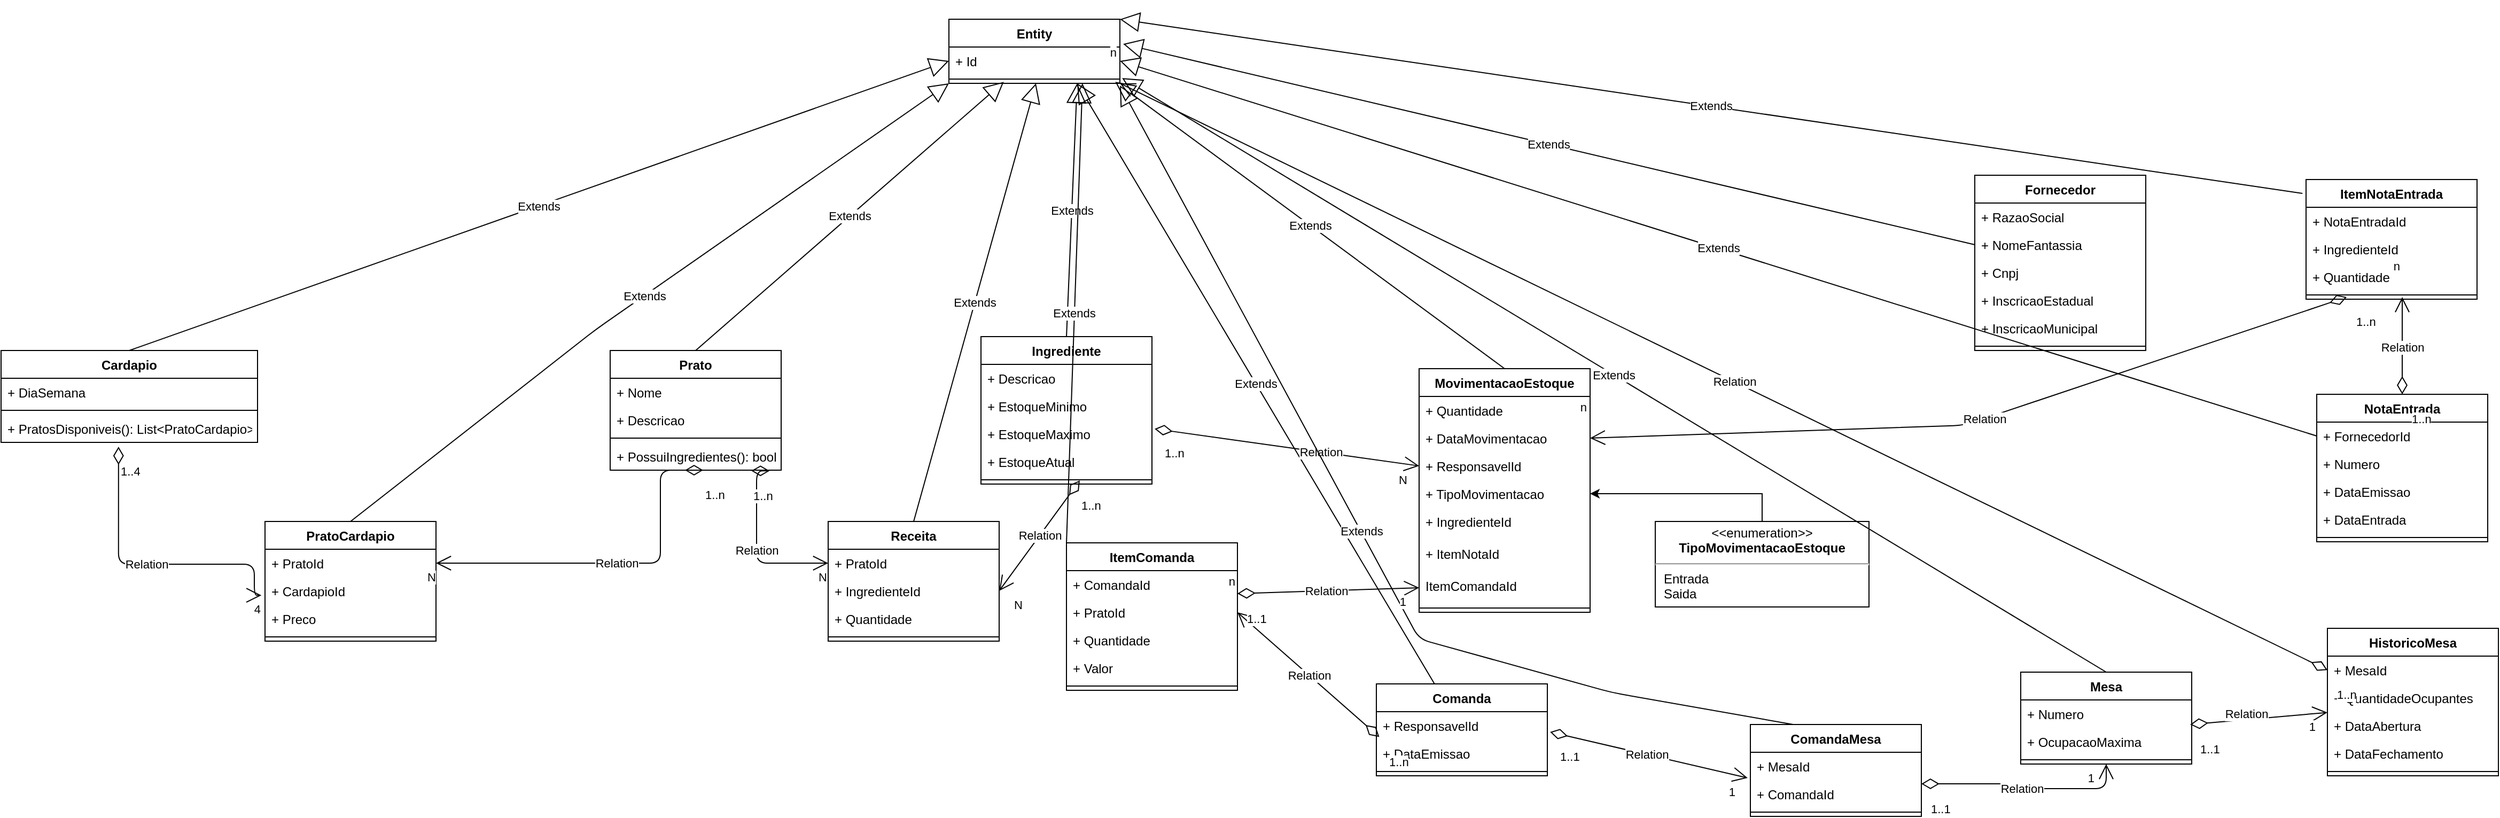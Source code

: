 <mxfile version="15.3.5" type="device"><diagram id="rMJoi7w0NQH9MqnP6qDd" name="Page-1"><mxGraphModel dx="2674" dy="790" grid="1" gridSize="10" guides="1" tooltips="1" connect="1" arrows="1" fold="1" page="1" pageScale="1" pageWidth="827" pageHeight="1169" math="0" shadow="0"><root><mxCell id="0"/><mxCell id="1" parent="0"/><mxCell id="YbB6hDRWj_vecvw82hX0-55" value="Extends" style="endArrow=block;endSize=16;endFill=0;html=1;" edge="1" parent="1" source="YbB6hDRWj_vecvw82hX0-1"><mxGeometry width="160" relative="1" as="geometry"><mxPoint x="941" y="714" as="sourcePoint"/><mxPoint x="600" y="210" as="targetPoint"/><Array as="points"/></mxGeometry></mxCell><mxCell id="yycYmCl0UUGsiGTjNcA1-1" value="Cardapio" style="swimlane;fontStyle=1;align=center;verticalAlign=top;childLayout=stackLayout;horizontal=1;startSize=26;horizontalStack=0;resizeParent=1;resizeParentMax=0;resizeLast=0;collapsible=1;marginBottom=0;" parent="1" vertex="1"><mxGeometry x="-407" y="460" width="240" height="86" as="geometry"/></mxCell><mxCell id="yycYmCl0UUGsiGTjNcA1-2" value="+ DiaSemana" style="text;strokeColor=none;fillColor=none;align=left;verticalAlign=top;spacingLeft=4;spacingRight=4;overflow=hidden;rotatable=0;points=[[0,0.5],[1,0.5]];portConstraint=eastwest;" parent="yycYmCl0UUGsiGTjNcA1-1" vertex="1"><mxGeometry y="26" width="240" height="26" as="geometry"/></mxCell><mxCell id="yycYmCl0UUGsiGTjNcA1-3" value="" style="line;strokeWidth=1;fillColor=none;align=left;verticalAlign=middle;spacingTop=-1;spacingLeft=3;spacingRight=3;rotatable=0;labelPosition=right;points=[];portConstraint=eastwest;" parent="yycYmCl0UUGsiGTjNcA1-1" vertex="1"><mxGeometry y="52" width="240" height="8" as="geometry"/></mxCell><mxCell id="yycYmCl0UUGsiGTjNcA1-4" value="+ PratosDisponiveis(): List&lt;PratoCardapio&gt;" style="text;strokeColor=none;fillColor=none;align=left;verticalAlign=top;spacingLeft=4;spacingRight=4;overflow=hidden;rotatable=0;points=[[0,0.5],[1,0.5]];portConstraint=eastwest;" parent="yycYmCl0UUGsiGTjNcA1-1" vertex="1"><mxGeometry y="60" width="240" height="26" as="geometry"/></mxCell><mxCell id="yycYmCl0UUGsiGTjNcA1-5" value="PratoCardapio" style="swimlane;fontStyle=1;align=center;verticalAlign=top;childLayout=stackLayout;horizontal=1;startSize=26;horizontalStack=0;resizeParent=1;resizeParentMax=0;resizeLast=0;collapsible=1;marginBottom=0;" parent="1" vertex="1"><mxGeometry x="-160" y="620" width="160" height="112" as="geometry"/></mxCell><mxCell id="yycYmCl0UUGsiGTjNcA1-6" value="+ PratoId" style="text;strokeColor=none;fillColor=none;align=left;verticalAlign=top;spacingLeft=4;spacingRight=4;overflow=hidden;rotatable=0;points=[[0,0.5],[1,0.5]];portConstraint=eastwest;" parent="yycYmCl0UUGsiGTjNcA1-5" vertex="1"><mxGeometry y="26" width="160" height="26" as="geometry"/></mxCell><mxCell id="yycYmCl0UUGsiGTjNcA1-37" value="+ CardapioId" style="text;strokeColor=none;fillColor=none;align=left;verticalAlign=top;spacingLeft=4;spacingRight=4;overflow=hidden;rotatable=0;points=[[0,0.5],[1,0.5]];portConstraint=eastwest;" parent="yycYmCl0UUGsiGTjNcA1-5" vertex="1"><mxGeometry y="52" width="160" height="26" as="geometry"/></mxCell><mxCell id="yycYmCl0UUGsiGTjNcA1-38" value="+ Preco" style="text;strokeColor=none;fillColor=none;align=left;verticalAlign=top;spacingLeft=4;spacingRight=4;overflow=hidden;rotatable=0;points=[[0,0.5],[1,0.5]];portConstraint=eastwest;" parent="yycYmCl0UUGsiGTjNcA1-5" vertex="1"><mxGeometry y="78" width="160" height="26" as="geometry"/></mxCell><mxCell id="yycYmCl0UUGsiGTjNcA1-7" value="" style="line;strokeWidth=1;fillColor=none;align=left;verticalAlign=middle;spacingTop=-1;spacingLeft=3;spacingRight=3;rotatable=0;labelPosition=right;points=[];portConstraint=eastwest;" parent="yycYmCl0UUGsiGTjNcA1-5" vertex="1"><mxGeometry y="104" width="160" height="8" as="geometry"/></mxCell><mxCell id="yycYmCl0UUGsiGTjNcA1-9" value="Prato" style="swimlane;fontStyle=1;align=center;verticalAlign=top;childLayout=stackLayout;horizontal=1;startSize=26;horizontalStack=0;resizeParent=1;resizeParentMax=0;resizeLast=0;collapsible=1;marginBottom=0;" parent="1" vertex="1"><mxGeometry x="163" y="460" width="160" height="112" as="geometry"/></mxCell><mxCell id="yycYmCl0UUGsiGTjNcA1-10" value="+ Nome" style="text;strokeColor=none;fillColor=none;align=left;verticalAlign=top;spacingLeft=4;spacingRight=4;overflow=hidden;rotatable=0;points=[[0,0.5],[1,0.5]];portConstraint=eastwest;" parent="yycYmCl0UUGsiGTjNcA1-9" vertex="1"><mxGeometry y="26" width="160" height="26" as="geometry"/></mxCell><mxCell id="yycYmCl0UUGsiGTjNcA1-43" value="+ Descricao" style="text;strokeColor=none;fillColor=none;align=left;verticalAlign=top;spacingLeft=4;spacingRight=4;overflow=hidden;rotatable=0;points=[[0,0.5],[1,0.5]];portConstraint=eastwest;" parent="yycYmCl0UUGsiGTjNcA1-9" vertex="1"><mxGeometry y="52" width="160" height="26" as="geometry"/></mxCell><mxCell id="yycYmCl0UUGsiGTjNcA1-11" value="" style="line;strokeWidth=1;fillColor=none;align=left;verticalAlign=middle;spacingTop=-1;spacingLeft=3;spacingRight=3;rotatable=0;labelPosition=right;points=[];portConstraint=eastwest;" parent="yycYmCl0UUGsiGTjNcA1-9" vertex="1"><mxGeometry y="78" width="160" height="8" as="geometry"/></mxCell><mxCell id="yycYmCl0UUGsiGTjNcA1-12" value="+ PossuiIngredientes(): bool" style="text;strokeColor=none;fillColor=none;align=left;verticalAlign=top;spacingLeft=4;spacingRight=4;overflow=hidden;rotatable=0;points=[[0,0.5],[1,0.5]];portConstraint=eastwest;" parent="yycYmCl0UUGsiGTjNcA1-9" vertex="1"><mxGeometry y="86" width="160" height="26" as="geometry"/></mxCell><mxCell id="yycYmCl0UUGsiGTjNcA1-13" value="Receita" style="swimlane;fontStyle=1;align=center;verticalAlign=top;childLayout=stackLayout;horizontal=1;startSize=26;horizontalStack=0;resizeParent=1;resizeParentMax=0;resizeLast=0;collapsible=1;marginBottom=0;" parent="1" vertex="1"><mxGeometry x="367" y="620" width="160" height="112" as="geometry"/></mxCell><mxCell id="yycYmCl0UUGsiGTjNcA1-14" value="+ PratoId" style="text;strokeColor=none;fillColor=none;align=left;verticalAlign=top;spacingLeft=4;spacingRight=4;overflow=hidden;rotatable=0;points=[[0,0.5],[1,0.5]];portConstraint=eastwest;" parent="yycYmCl0UUGsiGTjNcA1-13" vertex="1"><mxGeometry y="26" width="160" height="26" as="geometry"/></mxCell><mxCell id="yycYmCl0UUGsiGTjNcA1-44" value="+ IngredienteId" style="text;strokeColor=none;fillColor=none;align=left;verticalAlign=top;spacingLeft=4;spacingRight=4;overflow=hidden;rotatable=0;points=[[0,0.5],[1,0.5]];portConstraint=eastwest;" parent="yycYmCl0UUGsiGTjNcA1-13" vertex="1"><mxGeometry y="52" width="160" height="26" as="geometry"/></mxCell><mxCell id="yycYmCl0UUGsiGTjNcA1-45" value="+ Quantidade" style="text;strokeColor=none;fillColor=none;align=left;verticalAlign=top;spacingLeft=4;spacingRight=4;overflow=hidden;rotatable=0;points=[[0,0.5],[1,0.5]];portConstraint=eastwest;" parent="yycYmCl0UUGsiGTjNcA1-13" vertex="1"><mxGeometry y="78" width="160" height="26" as="geometry"/></mxCell><mxCell id="yycYmCl0UUGsiGTjNcA1-15" value="" style="line;strokeWidth=1;fillColor=none;align=left;verticalAlign=middle;spacingTop=-1;spacingLeft=3;spacingRight=3;rotatable=0;labelPosition=right;points=[];portConstraint=eastwest;" parent="yycYmCl0UUGsiGTjNcA1-13" vertex="1"><mxGeometry y="104" width="160" height="8" as="geometry"/></mxCell><mxCell id="yycYmCl0UUGsiGTjNcA1-17" value="Ingrediente" style="swimlane;fontStyle=1;align=center;verticalAlign=top;childLayout=stackLayout;horizontal=1;startSize=26;horizontalStack=0;resizeParent=1;resizeParentMax=0;resizeLast=0;collapsible=1;marginBottom=0;" parent="1" vertex="1"><mxGeometry x="510" y="447" width="160" height="138" as="geometry"/></mxCell><mxCell id="yycYmCl0UUGsiGTjNcA1-18" value="+ Descricao" style="text;strokeColor=none;fillColor=none;align=left;verticalAlign=top;spacingLeft=4;spacingRight=4;overflow=hidden;rotatable=0;points=[[0,0.5],[1,0.5]];portConstraint=eastwest;" parent="yycYmCl0UUGsiGTjNcA1-17" vertex="1"><mxGeometry y="26" width="160" height="26" as="geometry"/></mxCell><mxCell id="yycYmCl0UUGsiGTjNcA1-52" value="+ EstoqueMinimo" style="text;strokeColor=none;fillColor=none;align=left;verticalAlign=top;spacingLeft=4;spacingRight=4;overflow=hidden;rotatable=0;points=[[0,0.5],[1,0.5]];portConstraint=eastwest;" parent="yycYmCl0UUGsiGTjNcA1-17" vertex="1"><mxGeometry y="52" width="160" height="26" as="geometry"/></mxCell><mxCell id="yycYmCl0UUGsiGTjNcA1-53" value="+ EstoqueMaximo" style="text;strokeColor=none;fillColor=none;align=left;verticalAlign=top;spacingLeft=4;spacingRight=4;overflow=hidden;rotatable=0;points=[[0,0.5],[1,0.5]];portConstraint=eastwest;" parent="yycYmCl0UUGsiGTjNcA1-17" vertex="1"><mxGeometry y="78" width="160" height="26" as="geometry"/></mxCell><mxCell id="yycYmCl0UUGsiGTjNcA1-54" value="+ EstoqueAtual" style="text;strokeColor=none;fillColor=none;align=left;verticalAlign=top;spacingLeft=4;spacingRight=4;overflow=hidden;rotatable=0;points=[[0,0.5],[1,0.5]];portConstraint=eastwest;" parent="yycYmCl0UUGsiGTjNcA1-17" vertex="1"><mxGeometry y="104" width="160" height="26" as="geometry"/></mxCell><mxCell id="yycYmCl0UUGsiGTjNcA1-19" value="" style="line;strokeWidth=1;fillColor=none;align=left;verticalAlign=middle;spacingTop=-1;spacingLeft=3;spacingRight=3;rotatable=0;labelPosition=right;points=[];portConstraint=eastwest;" parent="yycYmCl0UUGsiGTjNcA1-17" vertex="1"><mxGeometry y="130" width="160" height="8" as="geometry"/></mxCell><mxCell id="yycYmCl0UUGsiGTjNcA1-21" value="MovimentacaoEstoque" style="swimlane;fontStyle=1;align=center;verticalAlign=top;childLayout=stackLayout;horizontal=1;startSize=26;horizontalStack=0;resizeParent=1;resizeParentMax=0;resizeLast=0;collapsible=1;marginBottom=0;" parent="1" vertex="1"><mxGeometry x="920" y="477" width="160" height="228" as="geometry"/></mxCell><mxCell id="yycYmCl0UUGsiGTjNcA1-22" value="+ Quantidade" style="text;strokeColor=none;fillColor=none;align=left;verticalAlign=top;spacingLeft=4;spacingRight=4;overflow=hidden;rotatable=0;points=[[0,0.5],[1,0.5]];portConstraint=eastwest;" parent="yycYmCl0UUGsiGTjNcA1-21" vertex="1"><mxGeometry y="26" width="160" height="26" as="geometry"/></mxCell><mxCell id="yycYmCl0UUGsiGTjNcA1-57" value="+ DataMovimentacao" style="text;strokeColor=none;fillColor=none;align=left;verticalAlign=top;spacingLeft=4;spacingRight=4;overflow=hidden;rotatable=0;points=[[0,0.5],[1,0.5]];portConstraint=eastwest;" parent="yycYmCl0UUGsiGTjNcA1-21" vertex="1"><mxGeometry y="52" width="160" height="26" as="geometry"/></mxCell><mxCell id="yycYmCl0UUGsiGTjNcA1-58" value="+ ResponsavelId" style="text;strokeColor=none;fillColor=none;align=left;verticalAlign=top;spacingLeft=4;spacingRight=4;overflow=hidden;rotatable=0;points=[[0,0.5],[1,0.5]];portConstraint=eastwest;" parent="yycYmCl0UUGsiGTjNcA1-21" vertex="1"><mxGeometry y="78" width="160" height="26" as="geometry"/></mxCell><mxCell id="yycYmCl0UUGsiGTjNcA1-59" value="+ TipoMovimentacao" style="text;strokeColor=none;fillColor=none;align=left;verticalAlign=top;spacingLeft=4;spacingRight=4;overflow=hidden;rotatable=0;points=[[0,0.5],[1,0.5]];portConstraint=eastwest;" parent="yycYmCl0UUGsiGTjNcA1-21" vertex="1"><mxGeometry y="104" width="160" height="26" as="geometry"/></mxCell><mxCell id="yycYmCl0UUGsiGTjNcA1-60" value="+ IngredienteId" style="text;strokeColor=none;fillColor=none;align=left;verticalAlign=top;spacingLeft=4;spacingRight=4;overflow=hidden;rotatable=0;points=[[0,0.5],[1,0.5]];portConstraint=eastwest;" parent="yycYmCl0UUGsiGTjNcA1-21" vertex="1"><mxGeometry y="130" width="160" height="30" as="geometry"/></mxCell><mxCell id="YbB6hDRWj_vecvw82hX0-95" value="+ ItemNotaId" style="text;strokeColor=none;fillColor=none;align=left;verticalAlign=top;spacingLeft=4;spacingRight=4;overflow=hidden;rotatable=0;points=[[0,0.5],[1,0.5]];portConstraint=eastwest;" vertex="1" parent="yycYmCl0UUGsiGTjNcA1-21"><mxGeometry y="160" width="160" height="30" as="geometry"/></mxCell><mxCell id="YbB6hDRWj_vecvw82hX0-96" value="ItemComandaId" style="text;strokeColor=none;fillColor=none;align=left;verticalAlign=top;spacingLeft=4;spacingRight=4;overflow=hidden;rotatable=0;points=[[0,0.5],[1,0.5]];portConstraint=eastwest;" vertex="1" parent="yycYmCl0UUGsiGTjNcA1-21"><mxGeometry y="190" width="160" height="30" as="geometry"/></mxCell><mxCell id="yycYmCl0UUGsiGTjNcA1-23" value="" style="line;strokeWidth=1;fillColor=none;align=left;verticalAlign=middle;spacingTop=-1;spacingLeft=3;spacingRight=3;rotatable=0;labelPosition=right;points=[];portConstraint=eastwest;" parent="yycYmCl0UUGsiGTjNcA1-21" vertex="1"><mxGeometry y="220" width="160" height="8" as="geometry"/></mxCell><mxCell id="yycYmCl0UUGsiGTjNcA1-66" style="edgeStyle=orthogonalEdgeStyle;rounded=0;orthogonalLoop=1;jettySize=auto;html=1;" parent="1" source="yycYmCl0UUGsiGTjNcA1-65" target="yycYmCl0UUGsiGTjNcA1-59" edge="1"><mxGeometry relative="1" as="geometry"/></mxCell><mxCell id="yycYmCl0UUGsiGTjNcA1-65" value="&lt;p style=&quot;margin: 0px ; margin-top: 4px ; text-align: center&quot;&gt;&amp;lt;&amp;lt;enumeration&amp;gt;&amp;gt;&lt;br&gt;&lt;b&gt;TipoMovimentacaoEstoque&lt;/b&gt;&lt;/p&gt;&lt;hr&gt;&lt;p style=&quot;margin: 0px ; margin-left: 8px ; text-align: left&quot;&gt;Entrada&lt;br&gt;Saida&lt;/p&gt;" style="shape=rect;html=1;overflow=fill;whiteSpace=wrap;" parent="1" vertex="1"><mxGeometry x="1141" y="620" width="200" height="80" as="geometry"/></mxCell><mxCell id="yycYmCl0UUGsiGTjNcA1-68" value="Entity" style="swimlane;fontStyle=1;align=center;verticalAlign=top;childLayout=stackLayout;horizontal=1;startSize=26;horizontalStack=0;resizeParent=1;resizeParentMax=0;resizeLast=0;collapsible=1;marginBottom=0;" parent="1" vertex="1"><mxGeometry x="480" y="150" width="160" height="60" as="geometry"/></mxCell><mxCell id="yycYmCl0UUGsiGTjNcA1-69" value="+ Id" style="text;strokeColor=none;fillColor=none;align=left;verticalAlign=top;spacingLeft=4;spacingRight=4;overflow=hidden;rotatable=0;points=[[0,0.5],[1,0.5]];portConstraint=eastwest;" parent="yycYmCl0UUGsiGTjNcA1-68" vertex="1"><mxGeometry y="26" width="160" height="26" as="geometry"/></mxCell><mxCell id="yycYmCl0UUGsiGTjNcA1-70" value="" style="line;strokeWidth=1;fillColor=none;align=left;verticalAlign=middle;spacingTop=-1;spacingLeft=3;spacingRight=3;rotatable=0;labelPosition=right;points=[];portConstraint=eastwest;" parent="yycYmCl0UUGsiGTjNcA1-68" vertex="1"><mxGeometry y="52" width="160" height="8" as="geometry"/></mxCell><mxCell id="yycYmCl0UUGsiGTjNcA1-76" value="Extends" style="endArrow=block;endSize=16;endFill=0;html=1;entryX=0;entryY=0.5;entryDx=0;entryDy=0;exitX=0.5;exitY=0;exitDx=0;exitDy=0;" parent="1" source="yycYmCl0UUGsiGTjNcA1-1" target="yycYmCl0UUGsiGTjNcA1-69" edge="1"><mxGeometry width="160" relative="1" as="geometry"><mxPoint x="320" y="390" as="sourcePoint"/><mxPoint x="480" y="390" as="targetPoint"/></mxGeometry></mxCell><mxCell id="yycYmCl0UUGsiGTjNcA1-77" value="Extends" style="endArrow=block;endSize=16;endFill=0;html=1;exitX=0.5;exitY=0;exitDx=0;exitDy=0;entryX=0;entryY=1;entryDx=0;entryDy=0;" parent="1" source="yycYmCl0UUGsiGTjNcA1-5" edge="1" target="yycYmCl0UUGsiGTjNcA1-68"><mxGeometry width="160" relative="1" as="geometry"><mxPoint x="-120.0" y="491" as="sourcePoint"/><mxPoint x="500" y="280" as="targetPoint"/><Array as="points"><mxPoint x="150" y="440"/></Array></mxGeometry></mxCell><mxCell id="yycYmCl0UUGsiGTjNcA1-79" value="Extends" style="endArrow=block;endSize=16;endFill=0;html=1;exitX=0.5;exitY=0;exitDx=0;exitDy=0;entryX=0.321;entryY=0.821;entryDx=0;entryDy=0;entryPerimeter=0;" parent="1" source="yycYmCl0UUGsiGTjNcA1-9" target="yycYmCl0UUGsiGTjNcA1-70" edge="1"><mxGeometry width="160" relative="1" as="geometry"><mxPoint x="100" y="630" as="sourcePoint"/><mxPoint x="510" y="290" as="targetPoint"/><Array as="points"/></mxGeometry></mxCell><mxCell id="yycYmCl0UUGsiGTjNcA1-80" value="Extends" style="endArrow=block;endSize=16;endFill=0;html=1;exitX=0.5;exitY=0;exitDx=0;exitDy=0;entryX=0.509;entryY=1;entryDx=0;entryDy=0;entryPerimeter=0;" parent="1" source="yycYmCl0UUGsiGTjNcA1-13" target="yycYmCl0UUGsiGTjNcA1-70" edge="1"><mxGeometry width="160" relative="1" as="geometry"><mxPoint x="360" y="477" as="sourcePoint"/><mxPoint x="581.36" y="295.568" as="targetPoint"/><Array as="points"/></mxGeometry></mxCell><mxCell id="yycYmCl0UUGsiGTjNcA1-81" value="Extends" style="endArrow=block;endSize=16;endFill=0;html=1;exitX=0.5;exitY=0;exitDx=0;exitDy=0;entryX=0.75;entryY=1;entryDx=0;entryDy=0;" parent="1" source="yycYmCl0UUGsiGTjNcA1-17" target="yycYmCl0UUGsiGTjNcA1-68" edge="1"><mxGeometry width="160" relative="1" as="geometry"><mxPoint x="730" y="350" as="sourcePoint"/><mxPoint x="774.44" y="10" as="targetPoint"/><Array as="points"/></mxGeometry></mxCell><mxCell id="yycYmCl0UUGsiGTjNcA1-82" value="Extends" style="endArrow=block;endSize=16;endFill=0;html=1;exitX=0.5;exitY=0;exitDx=0;exitDy=0;entryX=0.973;entryY=0.821;entryDx=0;entryDy=0;entryPerimeter=0;" parent="1" source="yycYmCl0UUGsiGTjNcA1-21" target="yycYmCl0UUGsiGTjNcA1-70" edge="1"><mxGeometry width="160" relative="1" as="geometry"><mxPoint x="1010" y="450" as="sourcePoint"/><mxPoint x="870" y="280" as="targetPoint"/><Array as="points"/></mxGeometry></mxCell><mxCell id="yycYmCl0UUGsiGTjNcA1-83" value="Extends" style="endArrow=block;endSize=16;endFill=0;html=1;entryX=1;entryY=0.5;entryDx=0;entryDy=0;exitX=0;exitY=0.5;exitDx=0;exitDy=0;" parent="1" target="yycYmCl0UUGsiGTjNcA1-69" edge="1" source="YbB6hDRWj_vecvw82hX0-57"><mxGeometry width="160" relative="1" as="geometry"><mxPoint x="1270" y="530" as="sourcePoint"/><mxPoint x="804.68" y="261.568" as="targetPoint"/><Array as="points"/></mxGeometry></mxCell><mxCell id="yycYmCl0UUGsiGTjNcA1-84" value="Relation" style="endArrow=open;html=1;endSize=12;startArrow=diamondThin;startSize=14;startFill=0;entryX=-0.021;entryY=0.659;entryDx=0;entryDy=0;entryPerimeter=0;exitX=0.458;exitY=1.154;exitDx=0;exitDy=0;exitPerimeter=0;elbow=vertical;edgeStyle=orthogonalEdgeStyle;" parent="1" source="yycYmCl0UUGsiGTjNcA1-4" target="yycYmCl0UUGsiGTjNcA1-37" edge="1"><mxGeometry relative="1" as="geometry"><mxPoint x="-190" y="630" as="sourcePoint"/><mxPoint y="710" as="targetPoint"/><Array as="points"><mxPoint x="-297" y="660"/><mxPoint x="-170" y="660"/><mxPoint x="-170" y="689"/></Array></mxGeometry></mxCell><mxCell id="yycYmCl0UUGsiGTjNcA1-85" value="1..4" style="edgeLabel;resizable=0;html=1;align=left;verticalAlign=top;" parent="yycYmCl0UUGsiGTjNcA1-84" connectable="0" vertex="1"><mxGeometry x="-1" relative="1" as="geometry"><mxPoint y="10" as="offset"/></mxGeometry></mxCell><mxCell id="yycYmCl0UUGsiGTjNcA1-86" value="4" style="edgeLabel;resizable=0;html=1;align=right;verticalAlign=top;" parent="yycYmCl0UUGsiGTjNcA1-84" connectable="0" vertex="1"><mxGeometry x="1" relative="1" as="geometry"/></mxCell><mxCell id="yycYmCl0UUGsiGTjNcA1-87" value="Relation" style="endArrow=open;html=1;endSize=12;startArrow=diamondThin;startSize=14;startFill=0;edgeStyle=orthogonalEdgeStyle;entryX=1;entryY=0.5;entryDx=0;entryDy=0;" parent="1" target="yycYmCl0UUGsiGTjNcA1-6" edge="1"><mxGeometry relative="1" as="geometry"><mxPoint x="250" y="572" as="sourcePoint"/><mxPoint x="456.73" y="711.134" as="targetPoint"/><Array as="points"><mxPoint x="210" y="572"/><mxPoint x="210" y="659"/></Array></mxGeometry></mxCell><mxCell id="yycYmCl0UUGsiGTjNcA1-88" value="1..n" style="edgeLabel;resizable=0;html=1;align=left;verticalAlign=top;" parent="yycYmCl0UUGsiGTjNcA1-87" connectable="0" vertex="1"><mxGeometry x="-1" relative="1" as="geometry"><mxPoint y="10" as="offset"/></mxGeometry></mxCell><mxCell id="yycYmCl0UUGsiGTjNcA1-89" value="N" style="edgeLabel;resizable=0;html=1;align=right;verticalAlign=top;" parent="yycYmCl0UUGsiGTjNcA1-87" connectable="0" vertex="1"><mxGeometry x="1" relative="1" as="geometry"/></mxCell><mxCell id="yycYmCl0UUGsiGTjNcA1-90" value="Relation" style="endArrow=open;html=1;endSize=12;startArrow=diamondThin;startSize=14;startFill=0;edgeStyle=orthogonalEdgeStyle;exitX=0.826;exitY=1.022;exitDx=0;exitDy=0;exitPerimeter=0;" parent="1" source="yycYmCl0UUGsiGTjNcA1-12" target="yycYmCl0UUGsiGTjNcA1-14" edge="1"><mxGeometry relative="1" as="geometry"><mxPoint x="370" y="572" as="sourcePoint"/><mxPoint x="290" y="659" as="targetPoint"/><Array as="points"><mxPoint x="300" y="573"/><mxPoint x="300" y="659"/></Array></mxGeometry></mxCell><mxCell id="yycYmCl0UUGsiGTjNcA1-91" value="1..n" style="edgeLabel;resizable=0;html=1;align=left;verticalAlign=top;" parent="yycYmCl0UUGsiGTjNcA1-90" connectable="0" vertex="1"><mxGeometry x="-1" relative="1" as="geometry"><mxPoint y="10" as="offset"/></mxGeometry></mxCell><mxCell id="yycYmCl0UUGsiGTjNcA1-92" value="N" style="edgeLabel;resizable=0;html=1;align=right;verticalAlign=top;" parent="yycYmCl0UUGsiGTjNcA1-90" connectable="0" vertex="1"><mxGeometry x="1" relative="1" as="geometry"/></mxCell><mxCell id="yycYmCl0UUGsiGTjNcA1-93" value="Relation" style="endArrow=open;html=1;endSize=12;startArrow=diamondThin;startSize=14;startFill=0;entryX=1;entryY=0.5;entryDx=0;entryDy=0;exitX=0.578;exitY=0.583;exitDx=0;exitDy=0;exitPerimeter=0;" parent="1" target="yycYmCl0UUGsiGTjNcA1-44" edge="1" source="yycYmCl0UUGsiGTjNcA1-19"><mxGeometry relative="1" as="geometry"><mxPoint x="680" y="588" as="sourcePoint"/><mxPoint x="754.84" y="674.459" as="targetPoint"/></mxGeometry></mxCell><mxCell id="yycYmCl0UUGsiGTjNcA1-94" value="1..n" style="edgeLabel;resizable=0;html=1;align=left;verticalAlign=top;" parent="yycYmCl0UUGsiGTjNcA1-93" connectable="0" vertex="1"><mxGeometry x="-1" relative="1" as="geometry"><mxPoint y="10" as="offset"/></mxGeometry></mxCell><mxCell id="yycYmCl0UUGsiGTjNcA1-95" value="N" style="edgeLabel;resizable=0;html=1;align=right;verticalAlign=top;" parent="yycYmCl0UUGsiGTjNcA1-93" connectable="0" vertex="1"><mxGeometry x="1" relative="1" as="geometry"><mxPoint x="23" as="offset"/></mxGeometry></mxCell><mxCell id="yycYmCl0UUGsiGTjNcA1-96" value="Relation" style="endArrow=open;html=1;endSize=12;startArrow=diamondThin;startSize=14;startFill=0;entryX=0;entryY=0.5;entryDx=0;entryDy=0;exitX=1.016;exitY=0.321;exitDx=0;exitDy=0;exitPerimeter=0;" parent="1" edge="1" target="yycYmCl0UUGsiGTjNcA1-58" source="yycYmCl0UUGsiGTjNcA1-53"><mxGeometry x="0.252" relative="1" as="geometry"><mxPoint x="803" y="589" as="sourcePoint"/><mxPoint x="931" y="619" as="targetPoint"/><mxPoint as="offset"/></mxGeometry></mxCell><mxCell id="yycYmCl0UUGsiGTjNcA1-97" value="1..n" style="edgeLabel;resizable=0;html=1;align=left;verticalAlign=top;" parent="yycYmCl0UUGsiGTjNcA1-96" connectable="0" vertex="1"><mxGeometry x="-1" relative="1" as="geometry"><mxPoint x="7" y="10" as="offset"/></mxGeometry></mxCell><mxCell id="yycYmCl0UUGsiGTjNcA1-98" value="N" style="edgeLabel;resizable=0;html=1;align=right;verticalAlign=top;" parent="yycYmCl0UUGsiGTjNcA1-96" connectable="0" vertex="1"><mxGeometry x="1" relative="1" as="geometry"><mxPoint x="-11" as="offset"/></mxGeometry></mxCell><mxCell id="YbB6hDRWj_vecvw82hX0-1" value="Comanda" style="swimlane;fontStyle=1;align=center;verticalAlign=top;childLayout=stackLayout;horizontal=1;startSize=26;horizontalStack=0;resizeParent=1;resizeParentMax=0;resizeLast=0;collapsible=1;marginBottom=0;" vertex="1" parent="1"><mxGeometry x="880" y="772" width="160" height="86" as="geometry"/></mxCell><mxCell id="YbB6hDRWj_vecvw82hX0-2" value="+ ResponsavelId" style="text;strokeColor=none;fillColor=none;align=left;verticalAlign=top;spacingLeft=4;spacingRight=4;overflow=hidden;rotatable=0;points=[[0,0.5],[1,0.5]];portConstraint=eastwest;" vertex="1" parent="YbB6hDRWj_vecvw82hX0-1"><mxGeometry y="26" width="160" height="26" as="geometry"/></mxCell><mxCell id="YbB6hDRWj_vecvw82hX0-3" value="+ DataEmissao" style="text;strokeColor=none;fillColor=none;align=left;verticalAlign=top;spacingLeft=4;spacingRight=4;overflow=hidden;rotatable=0;points=[[0,0.5],[1,0.5]];portConstraint=eastwest;" vertex="1" parent="YbB6hDRWj_vecvw82hX0-1"><mxGeometry y="52" width="160" height="26" as="geometry"/></mxCell><mxCell id="YbB6hDRWj_vecvw82hX0-7" value="" style="line;strokeWidth=1;fillColor=none;align=left;verticalAlign=middle;spacingTop=-1;spacingLeft=3;spacingRight=3;rotatable=0;labelPosition=right;points=[];portConstraint=eastwest;" vertex="1" parent="YbB6hDRWj_vecvw82hX0-1"><mxGeometry y="78" width="160" height="8" as="geometry"/></mxCell><mxCell id="YbB6hDRWj_vecvw82hX0-8" value="ComandaMesa" style="swimlane;fontStyle=1;align=center;verticalAlign=top;childLayout=stackLayout;horizontal=1;startSize=26;horizontalStack=0;resizeParent=1;resizeParentMax=0;resizeLast=0;collapsible=1;marginBottom=0;" vertex="1" parent="1"><mxGeometry x="1230" y="810" width="160" height="86" as="geometry"/></mxCell><mxCell id="YbB6hDRWj_vecvw82hX0-9" value="+ MesaId" style="text;strokeColor=none;fillColor=none;align=left;verticalAlign=top;spacingLeft=4;spacingRight=4;overflow=hidden;rotatable=0;points=[[0,0.5],[1,0.5]];portConstraint=eastwest;" vertex="1" parent="YbB6hDRWj_vecvw82hX0-8"><mxGeometry y="26" width="160" height="26" as="geometry"/></mxCell><mxCell id="YbB6hDRWj_vecvw82hX0-10" value="+ ComandaId" style="text;strokeColor=none;fillColor=none;align=left;verticalAlign=top;spacingLeft=4;spacingRight=4;overflow=hidden;rotatable=0;points=[[0,0.5],[1,0.5]];portConstraint=eastwest;" vertex="1" parent="YbB6hDRWj_vecvw82hX0-8"><mxGeometry y="52" width="160" height="26" as="geometry"/></mxCell><mxCell id="YbB6hDRWj_vecvw82hX0-14" value="" style="line;strokeWidth=1;fillColor=none;align=left;verticalAlign=middle;spacingTop=-1;spacingLeft=3;spacingRight=3;rotatable=0;labelPosition=right;points=[];portConstraint=eastwest;" vertex="1" parent="YbB6hDRWj_vecvw82hX0-8"><mxGeometry y="78" width="160" height="8" as="geometry"/></mxCell><mxCell id="YbB6hDRWj_vecvw82hX0-15" value="Relation" style="endArrow=open;html=1;endSize=12;startArrow=diamondThin;startSize=14;startFill=0;exitX=1.016;exitY=0.731;exitDx=0;exitDy=0;exitPerimeter=0;entryX=-0.016;entryY=0.923;entryDx=0;entryDy=0;entryPerimeter=0;" edge="1" parent="1" source="YbB6hDRWj_vecvw82hX0-2" target="YbB6hDRWj_vecvw82hX0-9"><mxGeometry x="-0.018" relative="1" as="geometry"><mxPoint x="1080" y="740" as="sourcePoint"/><mxPoint x="1240" y="810" as="targetPoint"/><mxPoint as="offset"/></mxGeometry></mxCell><mxCell id="YbB6hDRWj_vecvw82hX0-16" value="1..1" style="edgeLabel;resizable=0;html=1;align=left;verticalAlign=top;" connectable="0" vertex="1" parent="YbB6hDRWj_vecvw82hX0-15"><mxGeometry x="-1" relative="1" as="geometry"><mxPoint x="7" y="10" as="offset"/></mxGeometry></mxCell><mxCell id="YbB6hDRWj_vecvw82hX0-17" value="1" style="edgeLabel;resizable=0;html=1;align=right;verticalAlign=top;" connectable="0" vertex="1" parent="YbB6hDRWj_vecvw82hX0-15"><mxGeometry x="1" relative="1" as="geometry"><mxPoint x="-11" as="offset"/></mxGeometry></mxCell><mxCell id="YbB6hDRWj_vecvw82hX0-22" value="Mesa" style="swimlane;fontStyle=1;align=center;verticalAlign=top;childLayout=stackLayout;horizontal=1;startSize=26;horizontalStack=0;resizeParent=1;resizeParentMax=0;resizeLast=0;collapsible=1;marginBottom=0;" vertex="1" parent="1"><mxGeometry x="1483" y="761" width="160" height="86" as="geometry"/></mxCell><mxCell id="YbB6hDRWj_vecvw82hX0-23" value="+ Numero" style="text;strokeColor=none;fillColor=none;align=left;verticalAlign=top;spacingLeft=4;spacingRight=4;overflow=hidden;rotatable=0;points=[[0,0.5],[1,0.5]];portConstraint=eastwest;" vertex="1" parent="YbB6hDRWj_vecvw82hX0-22"><mxGeometry y="26" width="160" height="26" as="geometry"/></mxCell><mxCell id="YbB6hDRWj_vecvw82hX0-24" value="+ OcupacaoMaxima" style="text;strokeColor=none;fillColor=none;align=left;verticalAlign=top;spacingLeft=4;spacingRight=4;overflow=hidden;rotatable=0;points=[[0,0.5],[1,0.5]];portConstraint=eastwest;" vertex="1" parent="YbB6hDRWj_vecvw82hX0-22"><mxGeometry y="52" width="160" height="26" as="geometry"/></mxCell><mxCell id="YbB6hDRWj_vecvw82hX0-28" value="" style="line;strokeWidth=1;fillColor=none;align=left;verticalAlign=middle;spacingTop=-1;spacingLeft=3;spacingRight=3;rotatable=0;labelPosition=right;points=[];portConstraint=eastwest;" vertex="1" parent="YbB6hDRWj_vecvw82hX0-22"><mxGeometry y="78" width="160" height="8" as="geometry"/></mxCell><mxCell id="YbB6hDRWj_vecvw82hX0-29" value="HistoricoMesa" style="swimlane;fontStyle=1;align=center;verticalAlign=top;childLayout=stackLayout;horizontal=1;startSize=26;horizontalStack=0;resizeParent=1;resizeParentMax=0;resizeLast=0;collapsible=1;marginBottom=0;" vertex="1" parent="1"><mxGeometry x="1770" y="720" width="160" height="138" as="geometry"/></mxCell><mxCell id="YbB6hDRWj_vecvw82hX0-30" value="+ MesaId" style="text;strokeColor=none;fillColor=none;align=left;verticalAlign=top;spacingLeft=4;spacingRight=4;overflow=hidden;rotatable=0;points=[[0,0.5],[1,0.5]];portConstraint=eastwest;" vertex="1" parent="YbB6hDRWj_vecvw82hX0-29"><mxGeometry y="26" width="160" height="26" as="geometry"/></mxCell><mxCell id="YbB6hDRWj_vecvw82hX0-31" value="+ QuantidadeOcupantes" style="text;strokeColor=none;fillColor=none;align=left;verticalAlign=top;spacingLeft=4;spacingRight=4;overflow=hidden;rotatable=0;points=[[0,0.5],[1,0.5]];portConstraint=eastwest;" vertex="1" parent="YbB6hDRWj_vecvw82hX0-29"><mxGeometry y="52" width="160" height="26" as="geometry"/></mxCell><mxCell id="YbB6hDRWj_vecvw82hX0-32" value="+ DataAbertura" style="text;strokeColor=none;fillColor=none;align=left;verticalAlign=top;spacingLeft=4;spacingRight=4;overflow=hidden;rotatable=0;points=[[0,0.5],[1,0.5]];portConstraint=eastwest;" vertex="1" parent="YbB6hDRWj_vecvw82hX0-29"><mxGeometry y="78" width="160" height="26" as="geometry"/></mxCell><mxCell id="YbB6hDRWj_vecvw82hX0-33" value="+ DataFechamento" style="text;strokeColor=none;fillColor=none;align=left;verticalAlign=top;spacingLeft=4;spacingRight=4;overflow=hidden;rotatable=0;points=[[0,0.5],[1,0.5]];portConstraint=eastwest;" vertex="1" parent="YbB6hDRWj_vecvw82hX0-29"><mxGeometry y="104" width="160" height="26" as="geometry"/></mxCell><mxCell id="YbB6hDRWj_vecvw82hX0-35" value="" style="line;strokeWidth=1;fillColor=none;align=left;verticalAlign=middle;spacingTop=-1;spacingLeft=3;spacingRight=3;rotatable=0;labelPosition=right;points=[];portConstraint=eastwest;" vertex="1" parent="YbB6hDRWj_vecvw82hX0-29"><mxGeometry y="130" width="160" height="8" as="geometry"/></mxCell><mxCell id="YbB6hDRWj_vecvw82hX0-39" value="Relation" style="endArrow=open;html=1;endSize=12;startArrow=diamondThin;startSize=14;startFill=0;edgeStyle=orthogonalEdgeStyle;exitX=1.016;exitY=0.731;exitDx=0;exitDy=0;exitPerimeter=0;entryX=0.5;entryY=1;entryDx=0;entryDy=0;" edge="1" parent="1" target="YbB6hDRWj_vecvw82hX0-22"><mxGeometry x="-0.018" relative="1" as="geometry"><mxPoint x="1390" y="865.516" as="sourcePoint"/><mxPoint x="1525.88" y="860.508" as="targetPoint"/><Array as="points"><mxPoint x="1474" y="865"/><mxPoint x="1474" y="870"/><mxPoint x="1563" y="870"/></Array><mxPoint as="offset"/></mxGeometry></mxCell><mxCell id="YbB6hDRWj_vecvw82hX0-40" value="1..1" style="edgeLabel;resizable=0;html=1;align=left;verticalAlign=top;" connectable="0" vertex="1" parent="YbB6hDRWj_vecvw82hX0-39"><mxGeometry x="-1" relative="1" as="geometry"><mxPoint x="7" y="10" as="offset"/></mxGeometry></mxCell><mxCell id="YbB6hDRWj_vecvw82hX0-41" value="1" style="edgeLabel;resizable=0;html=1;align=right;verticalAlign=top;" connectable="0" vertex="1" parent="YbB6hDRWj_vecvw82hX0-39"><mxGeometry x="1" relative="1" as="geometry"><mxPoint x="-11" as="offset"/></mxGeometry></mxCell><mxCell id="YbB6hDRWj_vecvw82hX0-42" value="Relation" style="endArrow=open;html=1;endSize=12;startArrow=diamondThin;startSize=14;startFill=0;exitX=1.016;exitY=0.731;exitDx=0;exitDy=0;exitPerimeter=0;entryX=0.009;entryY=0.031;entryDx=0;entryDy=0;entryPerimeter=0;" edge="1" parent="1"><mxGeometry x="-0.173" y="5" relative="1" as="geometry"><mxPoint x="1641.56" y="809.996" as="sourcePoint"/><mxPoint x="1770" y="798.756" as="targetPoint"/><mxPoint as="offset"/></mxGeometry></mxCell><mxCell id="YbB6hDRWj_vecvw82hX0-43" value="1..1" style="edgeLabel;resizable=0;html=1;align=left;verticalAlign=top;" connectable="0" vertex="1" parent="YbB6hDRWj_vecvw82hX0-42"><mxGeometry x="-1" relative="1" as="geometry"><mxPoint x="7" y="10" as="offset"/></mxGeometry></mxCell><mxCell id="YbB6hDRWj_vecvw82hX0-44" value="1" style="edgeLabel;resizable=0;html=1;align=right;verticalAlign=top;" connectable="0" vertex="1" parent="YbB6hDRWj_vecvw82hX0-42"><mxGeometry x="1" relative="1" as="geometry"><mxPoint x="-11" as="offset"/></mxGeometry></mxCell><mxCell id="YbB6hDRWj_vecvw82hX0-45" value="ItemComanda&#10;" style="swimlane;fontStyle=1;align=center;verticalAlign=top;childLayout=stackLayout;horizontal=1;startSize=26;horizontalStack=0;resizeParent=1;resizeParentMax=0;resizeLast=0;collapsible=1;marginBottom=0;" vertex="1" parent="1"><mxGeometry x="590" y="640" width="160" height="138" as="geometry"/></mxCell><mxCell id="YbB6hDRWj_vecvw82hX0-46" value="+ ComandaId" style="text;strokeColor=none;fillColor=none;align=left;verticalAlign=top;spacingLeft=4;spacingRight=4;overflow=hidden;rotatable=0;points=[[0,0.5],[1,0.5]];portConstraint=eastwest;" vertex="1" parent="YbB6hDRWj_vecvw82hX0-45"><mxGeometry y="26" width="160" height="26" as="geometry"/></mxCell><mxCell id="YbB6hDRWj_vecvw82hX0-47" value="+ PratoId" style="text;strokeColor=none;fillColor=none;align=left;verticalAlign=top;spacingLeft=4;spacingRight=4;overflow=hidden;rotatable=0;points=[[0,0.5],[1,0.5]];portConstraint=eastwest;" vertex="1" parent="YbB6hDRWj_vecvw82hX0-45"><mxGeometry y="52" width="160" height="26" as="geometry"/></mxCell><mxCell id="YbB6hDRWj_vecvw82hX0-48" value="+ Quantidade" style="text;strokeColor=none;fillColor=none;align=left;verticalAlign=top;spacingLeft=4;spacingRight=4;overflow=hidden;rotatable=0;points=[[0,0.5],[1,0.5]];portConstraint=eastwest;" vertex="1" parent="YbB6hDRWj_vecvw82hX0-45"><mxGeometry y="78" width="160" height="26" as="geometry"/></mxCell><mxCell id="YbB6hDRWj_vecvw82hX0-49" value="+ Valor" style="text;strokeColor=none;fillColor=none;align=left;verticalAlign=top;spacingLeft=4;spacingRight=4;overflow=hidden;rotatable=0;points=[[0,0.5],[1,0.5]];portConstraint=eastwest;" vertex="1" parent="YbB6hDRWj_vecvw82hX0-45"><mxGeometry y="104" width="160" height="26" as="geometry"/></mxCell><mxCell id="YbB6hDRWj_vecvw82hX0-51" value="" style="line;strokeWidth=1;fillColor=none;align=left;verticalAlign=middle;spacingTop=-1;spacingLeft=3;spacingRight=3;rotatable=0;labelPosition=right;points=[];portConstraint=eastwest;" vertex="1" parent="YbB6hDRWj_vecvw82hX0-45"><mxGeometry y="130" width="160" height="8" as="geometry"/></mxCell><mxCell id="YbB6hDRWj_vecvw82hX0-52" value="Relation" style="endArrow=open;html=1;endSize=12;startArrow=diamondThin;startSize=14;startFill=0;exitX=0.017;exitY=-0.09;exitDx=0;exitDy=0;exitPerimeter=0;entryX=1;entryY=0.5;entryDx=0;entryDy=0;" edge="1" parent="1" source="YbB6hDRWj_vecvw82hX0-3" target="YbB6hDRWj_vecvw82hX0-47"><mxGeometry x="-0.018" relative="1" as="geometry"><mxPoint x="1044.12" y="855.006" as="sourcePoint"/><mxPoint x="1180" y="849.998" as="targetPoint"/><mxPoint as="offset"/></mxGeometry></mxCell><mxCell id="YbB6hDRWj_vecvw82hX0-53" value="1..n" style="edgeLabel;resizable=0;html=1;align=left;verticalAlign=top;" connectable="0" vertex="1" parent="YbB6hDRWj_vecvw82hX0-52"><mxGeometry x="-1" relative="1" as="geometry"><mxPoint x="7" y="10" as="offset"/></mxGeometry></mxCell><mxCell id="YbB6hDRWj_vecvw82hX0-54" value="n" style="edgeLabel;resizable=0;html=1;align=right;verticalAlign=top;" connectable="0" vertex="1" parent="YbB6hDRWj_vecvw82hX0-52"><mxGeometry x="1" relative="1" as="geometry"><mxPoint x="-2" y="-42" as="offset"/></mxGeometry></mxCell><mxCell id="YbB6hDRWj_vecvw82hX0-56" value="NotaEntrada" style="swimlane;fontStyle=1;align=center;verticalAlign=top;childLayout=stackLayout;horizontal=1;startSize=26;horizontalStack=0;resizeParent=1;resizeParentMax=0;resizeLast=0;collapsible=1;marginBottom=0;" vertex="1" parent="1"><mxGeometry x="1760" y="501" width="160" height="138" as="geometry"/></mxCell><mxCell id="YbB6hDRWj_vecvw82hX0-57" value="+ FornecedorId" style="text;strokeColor=none;fillColor=none;align=left;verticalAlign=top;spacingLeft=4;spacingRight=4;overflow=hidden;rotatable=0;points=[[0,0.5],[1,0.5]];portConstraint=eastwest;" vertex="1" parent="YbB6hDRWj_vecvw82hX0-56"><mxGeometry y="26" width="160" height="26" as="geometry"/></mxCell><mxCell id="YbB6hDRWj_vecvw82hX0-58" value="+ Numero" style="text;strokeColor=none;fillColor=none;align=left;verticalAlign=top;spacingLeft=4;spacingRight=4;overflow=hidden;rotatable=0;points=[[0,0.5],[1,0.5]];portConstraint=eastwest;" vertex="1" parent="YbB6hDRWj_vecvw82hX0-56"><mxGeometry y="52" width="160" height="26" as="geometry"/></mxCell><mxCell id="YbB6hDRWj_vecvw82hX0-59" value="+ DataEmissao" style="text;strokeColor=none;fillColor=none;align=left;verticalAlign=top;spacingLeft=4;spacingRight=4;overflow=hidden;rotatable=0;points=[[0,0.5],[1,0.5]];portConstraint=eastwest;" vertex="1" parent="YbB6hDRWj_vecvw82hX0-56"><mxGeometry y="78" width="160" height="26" as="geometry"/></mxCell><mxCell id="YbB6hDRWj_vecvw82hX0-60" value="+ DataEntrada" style="text;strokeColor=none;fillColor=none;align=left;verticalAlign=top;spacingLeft=4;spacingRight=4;overflow=hidden;rotatable=0;points=[[0,0.5],[1,0.5]];portConstraint=eastwest;" vertex="1" parent="YbB6hDRWj_vecvw82hX0-56"><mxGeometry y="104" width="160" height="26" as="geometry"/></mxCell><mxCell id="YbB6hDRWj_vecvw82hX0-62" value="" style="line;strokeWidth=1;fillColor=none;align=left;verticalAlign=middle;spacingTop=-1;spacingLeft=3;spacingRight=3;rotatable=0;labelPosition=right;points=[];portConstraint=eastwest;" vertex="1" parent="YbB6hDRWj_vecvw82hX0-56"><mxGeometry y="130" width="160" height="8" as="geometry"/></mxCell><mxCell id="YbB6hDRWj_vecvw82hX0-63" value="ItemNotaEntrada" style="swimlane;fontStyle=1;align=center;verticalAlign=top;childLayout=stackLayout;horizontal=1;startSize=26;horizontalStack=0;resizeParent=1;resizeParentMax=0;resizeLast=0;collapsible=1;marginBottom=0;" vertex="1" parent="1"><mxGeometry x="1750" y="300" width="160" height="112" as="geometry"/></mxCell><mxCell id="YbB6hDRWj_vecvw82hX0-64" value="+ NotaEntradaId" style="text;strokeColor=none;fillColor=none;align=left;verticalAlign=top;spacingLeft=4;spacingRight=4;overflow=hidden;rotatable=0;points=[[0,0.5],[1,0.5]];portConstraint=eastwest;" vertex="1" parent="YbB6hDRWj_vecvw82hX0-63"><mxGeometry y="26" width="160" height="26" as="geometry"/></mxCell><mxCell id="YbB6hDRWj_vecvw82hX0-65" value="+ IngredienteId" style="text;strokeColor=none;fillColor=none;align=left;verticalAlign=top;spacingLeft=4;spacingRight=4;overflow=hidden;rotatable=0;points=[[0,0.5],[1,0.5]];portConstraint=eastwest;" vertex="1" parent="YbB6hDRWj_vecvw82hX0-63"><mxGeometry y="52" width="160" height="26" as="geometry"/></mxCell><mxCell id="YbB6hDRWj_vecvw82hX0-66" value="+ Quantidade" style="text;strokeColor=none;fillColor=none;align=left;verticalAlign=top;spacingLeft=4;spacingRight=4;overflow=hidden;rotatable=0;points=[[0,0.5],[1,0.5]];portConstraint=eastwest;" vertex="1" parent="YbB6hDRWj_vecvw82hX0-63"><mxGeometry y="78" width="160" height="26" as="geometry"/></mxCell><mxCell id="YbB6hDRWj_vecvw82hX0-68" value="" style="line;strokeWidth=1;fillColor=none;align=left;verticalAlign=middle;spacingTop=-1;spacingLeft=3;spacingRight=3;rotatable=0;labelPosition=right;points=[];portConstraint=eastwest;" vertex="1" parent="YbB6hDRWj_vecvw82hX0-63"><mxGeometry y="104" width="160" height="8" as="geometry"/></mxCell><mxCell id="YbB6hDRWj_vecvw82hX0-69" value="Fornecedor" style="swimlane;fontStyle=1;align=center;verticalAlign=top;childLayout=stackLayout;horizontal=1;startSize=26;horizontalStack=0;resizeParent=1;resizeParentMax=0;resizeLast=0;collapsible=1;marginBottom=0;" vertex="1" parent="1"><mxGeometry x="1440" y="296" width="160" height="164" as="geometry"/></mxCell><mxCell id="YbB6hDRWj_vecvw82hX0-70" value="+ RazaoSocial" style="text;strokeColor=none;fillColor=none;align=left;verticalAlign=top;spacingLeft=4;spacingRight=4;overflow=hidden;rotatable=0;points=[[0,0.5],[1,0.5]];portConstraint=eastwest;" vertex="1" parent="YbB6hDRWj_vecvw82hX0-69"><mxGeometry y="26" width="160" height="26" as="geometry"/></mxCell><mxCell id="YbB6hDRWj_vecvw82hX0-71" value="+ NomeFantassia" style="text;strokeColor=none;fillColor=none;align=left;verticalAlign=top;spacingLeft=4;spacingRight=4;overflow=hidden;rotatable=0;points=[[0,0.5],[1,0.5]];portConstraint=eastwest;" vertex="1" parent="YbB6hDRWj_vecvw82hX0-69"><mxGeometry y="52" width="160" height="26" as="geometry"/></mxCell><mxCell id="YbB6hDRWj_vecvw82hX0-72" value="+ Cnpj" style="text;strokeColor=none;fillColor=none;align=left;verticalAlign=top;spacingLeft=4;spacingRight=4;overflow=hidden;rotatable=0;points=[[0,0.5],[1,0.5]];portConstraint=eastwest;" vertex="1" parent="YbB6hDRWj_vecvw82hX0-69"><mxGeometry y="78" width="160" height="26" as="geometry"/></mxCell><mxCell id="YbB6hDRWj_vecvw82hX0-73" value="+ InscricaoEstadual" style="text;strokeColor=none;fillColor=none;align=left;verticalAlign=top;spacingLeft=4;spacingRight=4;overflow=hidden;rotatable=0;points=[[0,0.5],[1,0.5]];portConstraint=eastwest;" vertex="1" parent="YbB6hDRWj_vecvw82hX0-69"><mxGeometry y="104" width="160" height="26" as="geometry"/></mxCell><mxCell id="YbB6hDRWj_vecvw82hX0-74" value="+ InscricaoMunicipal" style="text;strokeColor=none;fillColor=none;align=left;verticalAlign=top;spacingLeft=4;spacingRight=4;overflow=hidden;rotatable=0;points=[[0,0.5],[1,0.5]];portConstraint=eastwest;" vertex="1" parent="YbB6hDRWj_vecvw82hX0-69"><mxGeometry y="130" width="160" height="26" as="geometry"/></mxCell><mxCell id="YbB6hDRWj_vecvw82hX0-75" value="" style="line;strokeWidth=1;fillColor=none;align=left;verticalAlign=middle;spacingTop=-1;spacingLeft=3;spacingRight=3;rotatable=0;labelPosition=right;points=[];portConstraint=eastwest;" vertex="1" parent="YbB6hDRWj_vecvw82hX0-69"><mxGeometry y="156" width="160" height="8" as="geometry"/></mxCell><mxCell id="YbB6hDRWj_vecvw82hX0-76" value="Relation" style="endArrow=open;html=1;endSize=12;startArrow=diamondThin;startSize=14;startFill=0;exitX=0.5;exitY=0;exitDx=0;exitDy=0;" edge="1" parent="1" source="YbB6hDRWj_vecvw82hX0-56"><mxGeometry x="-0.018" relative="1" as="geometry"><mxPoint x="1681.96" y="574.0" as="sourcePoint"/><mxPoint x="1840" y="410" as="targetPoint"/><mxPoint as="offset"/></mxGeometry></mxCell><mxCell id="YbB6hDRWj_vecvw82hX0-77" value="1..n" style="edgeLabel;resizable=0;html=1;align=left;verticalAlign=top;" connectable="0" vertex="1" parent="YbB6hDRWj_vecvw82hX0-76"><mxGeometry x="-1" relative="1" as="geometry"><mxPoint x="7" y="10" as="offset"/></mxGeometry></mxCell><mxCell id="YbB6hDRWj_vecvw82hX0-78" value="n" style="edgeLabel;resizable=0;html=1;align=right;verticalAlign=top;" connectable="0" vertex="1" parent="YbB6hDRWj_vecvw82hX0-76"><mxGeometry x="1" relative="1" as="geometry"><mxPoint x="-2" y="-42" as="offset"/></mxGeometry></mxCell><mxCell id="YbB6hDRWj_vecvw82hX0-79" value="Relation" style="endArrow=open;html=1;endSize=12;startArrow=diamondThin;startSize=14;startFill=0;exitX=0;exitY=0.5;exitDx=0;exitDy=0;" edge="1" parent="1" source="YbB6hDRWj_vecvw82hX0-30"><mxGeometry x="-0.018" relative="1" as="geometry"><mxPoint x="1707.28" y="735.65" as="sourcePoint"/><mxPoint x="640" y="210" as="targetPoint"/><mxPoint as="offset"/></mxGeometry></mxCell><mxCell id="YbB6hDRWj_vecvw82hX0-80" value="1..n" style="edgeLabel;resizable=0;html=1;align=left;verticalAlign=top;" connectable="0" vertex="1" parent="YbB6hDRWj_vecvw82hX0-79"><mxGeometry x="-1" relative="1" as="geometry"><mxPoint x="7" y="10" as="offset"/></mxGeometry></mxCell><mxCell id="YbB6hDRWj_vecvw82hX0-81" value="n" style="edgeLabel;resizable=0;html=1;align=right;verticalAlign=top;" connectable="0" vertex="1" parent="YbB6hDRWj_vecvw82hX0-79"><mxGeometry x="1" relative="1" as="geometry"><mxPoint x="-2" y="-42" as="offset"/></mxGeometry></mxCell><mxCell id="YbB6hDRWj_vecvw82hX0-82" value="Extends" style="endArrow=block;endSize=16;endFill=0;html=1;entryX=1.019;entryY=-0.109;entryDx=0;entryDy=0;exitX=0;exitY=0.5;exitDx=0;exitDy=0;entryPerimeter=0;" edge="1" parent="1" source="YbB6hDRWj_vecvw82hX0-71" target="yycYmCl0UUGsiGTjNcA1-69"><mxGeometry width="160" relative="1" as="geometry"><mxPoint x="1280" y="381" as="sourcePoint"/><mxPoint x="650" y="110.0" as="targetPoint"/></mxGeometry></mxCell><mxCell id="YbB6hDRWj_vecvw82hX0-83" value="Extends" style="endArrow=block;endSize=16;endFill=0;html=1;entryX=1;entryY=0;entryDx=0;entryDy=0;exitX=-0.021;exitY=0.116;exitDx=0;exitDy=0;exitPerimeter=0;" edge="1" parent="1" source="YbB6hDRWj_vecvw82hX0-63" target="yycYmCl0UUGsiGTjNcA1-68"><mxGeometry width="160" relative="1" as="geometry"><mxPoint x="1450" y="130" as="sourcePoint"/><mxPoint x="653.04" y="12.166" as="targetPoint"/></mxGeometry></mxCell><mxCell id="YbB6hDRWj_vecvw82hX0-84" value="Extends" style="endArrow=block;endSize=16;endFill=0;html=1;exitX=0.25;exitY=0;exitDx=0;exitDy=0;" edge="1" parent="1" source="YbB6hDRWj_vecvw82hX0-8"><mxGeometry width="160" relative="1" as="geometry"><mxPoint x="1498" y="553" as="sourcePoint"/><mxPoint x="640" y="212" as="targetPoint"/><Array as="points"><mxPoint x="1100" y="780"/><mxPoint x="920" y="730"/></Array></mxGeometry></mxCell><mxCell id="YbB6hDRWj_vecvw82hX0-85" value="Extends" style="endArrow=block;endSize=16;endFill=0;html=1;exitX=0;exitY=0;exitDx=0;exitDy=0;entryX=0.781;entryY=1;entryDx=0;entryDy=0;entryPerimeter=0;" edge="1" parent="1" source="YbB6hDRWj_vecvw82hX0-45" target="yycYmCl0UUGsiGTjNcA1-70"><mxGeometry width="160" relative="1" as="geometry"><mxPoint x="850" y="836" as="sourcePoint"/><mxPoint x="509" y="332" as="targetPoint"/><Array as="points"/></mxGeometry></mxCell><mxCell id="YbB6hDRWj_vecvw82hX0-86" value="Extends" style="endArrow=block;endSize=16;endFill=0;html=1;exitX=0.5;exitY=0;exitDx=0;exitDy=0;entryX=1.013;entryY=1.115;entryDx=0;entryDy=0;entryPerimeter=0;" edge="1" parent="1" source="YbB6hDRWj_vecvw82hX0-22" target="yycYmCl0UUGsiGTjNcA1-69"><mxGeometry width="160" relative="1" as="geometry"><mxPoint x="1330" y="457" as="sourcePoint"/><mxPoint x="630" y="180" as="targetPoint"/><Array as="points"/></mxGeometry></mxCell><mxCell id="YbB6hDRWj_vecvw82hX0-87" value="Relation" style="endArrow=open;html=1;endSize=12;startArrow=diamondThin;startSize=14;startFill=0;exitX=0.238;exitY=0.75;exitDx=0;exitDy=0;exitPerimeter=0;entryX=1;entryY=0.5;entryDx=0;entryDy=0;" edge="1" parent="1" source="YbB6hDRWj_vecvw82hX0-68" target="yycYmCl0UUGsiGTjNcA1-57"><mxGeometry x="-0.018" relative="1" as="geometry"><mxPoint x="1750" y="420" as="sourcePoint"/><mxPoint x="1650" y="480" as="targetPoint"/><mxPoint as="offset"/><Array as="points"><mxPoint x="1430" y="530"/></Array></mxGeometry></mxCell><mxCell id="YbB6hDRWj_vecvw82hX0-88" value="1..n" style="edgeLabel;resizable=0;html=1;align=left;verticalAlign=top;" connectable="0" vertex="1" parent="YbB6hDRWj_vecvw82hX0-87"><mxGeometry x="-1" relative="1" as="geometry"><mxPoint x="7" y="10" as="offset"/></mxGeometry></mxCell><mxCell id="YbB6hDRWj_vecvw82hX0-89" value="n" style="edgeLabel;resizable=0;html=1;align=right;verticalAlign=top;" connectable="0" vertex="1" parent="YbB6hDRWj_vecvw82hX0-87"><mxGeometry x="1" relative="1" as="geometry"><mxPoint x="-2" y="-42" as="offset"/></mxGeometry></mxCell><mxCell id="YbB6hDRWj_vecvw82hX0-97" value="Relation" style="endArrow=open;html=1;endSize=12;startArrow=diamondThin;startSize=14;startFill=0;exitX=1.016;exitY=0.731;exitDx=0;exitDy=0;exitPerimeter=0;entryX=0;entryY=0.5;entryDx=0;entryDy=0;" edge="1" parent="1" target="YbB6hDRWj_vecvw82hX0-96"><mxGeometry x="-0.018" relative="1" as="geometry"><mxPoint x="750.0" y="687.506" as="sourcePoint"/><mxPoint x="934.88" y="730.498" as="targetPoint"/><mxPoint as="offset"/></mxGeometry></mxCell><mxCell id="YbB6hDRWj_vecvw82hX0-98" value="1..1" style="edgeLabel;resizable=0;html=1;align=left;verticalAlign=top;" connectable="0" vertex="1" parent="YbB6hDRWj_vecvw82hX0-97"><mxGeometry x="-1" relative="1" as="geometry"><mxPoint x="7" y="10" as="offset"/></mxGeometry></mxCell><mxCell id="YbB6hDRWj_vecvw82hX0-99" value="1" style="edgeLabel;resizable=0;html=1;align=right;verticalAlign=top;" connectable="0" vertex="1" parent="YbB6hDRWj_vecvw82hX0-97"><mxGeometry x="1" relative="1" as="geometry"><mxPoint x="-11" as="offset"/></mxGeometry></mxCell></root></mxGraphModel></diagram></mxfile>